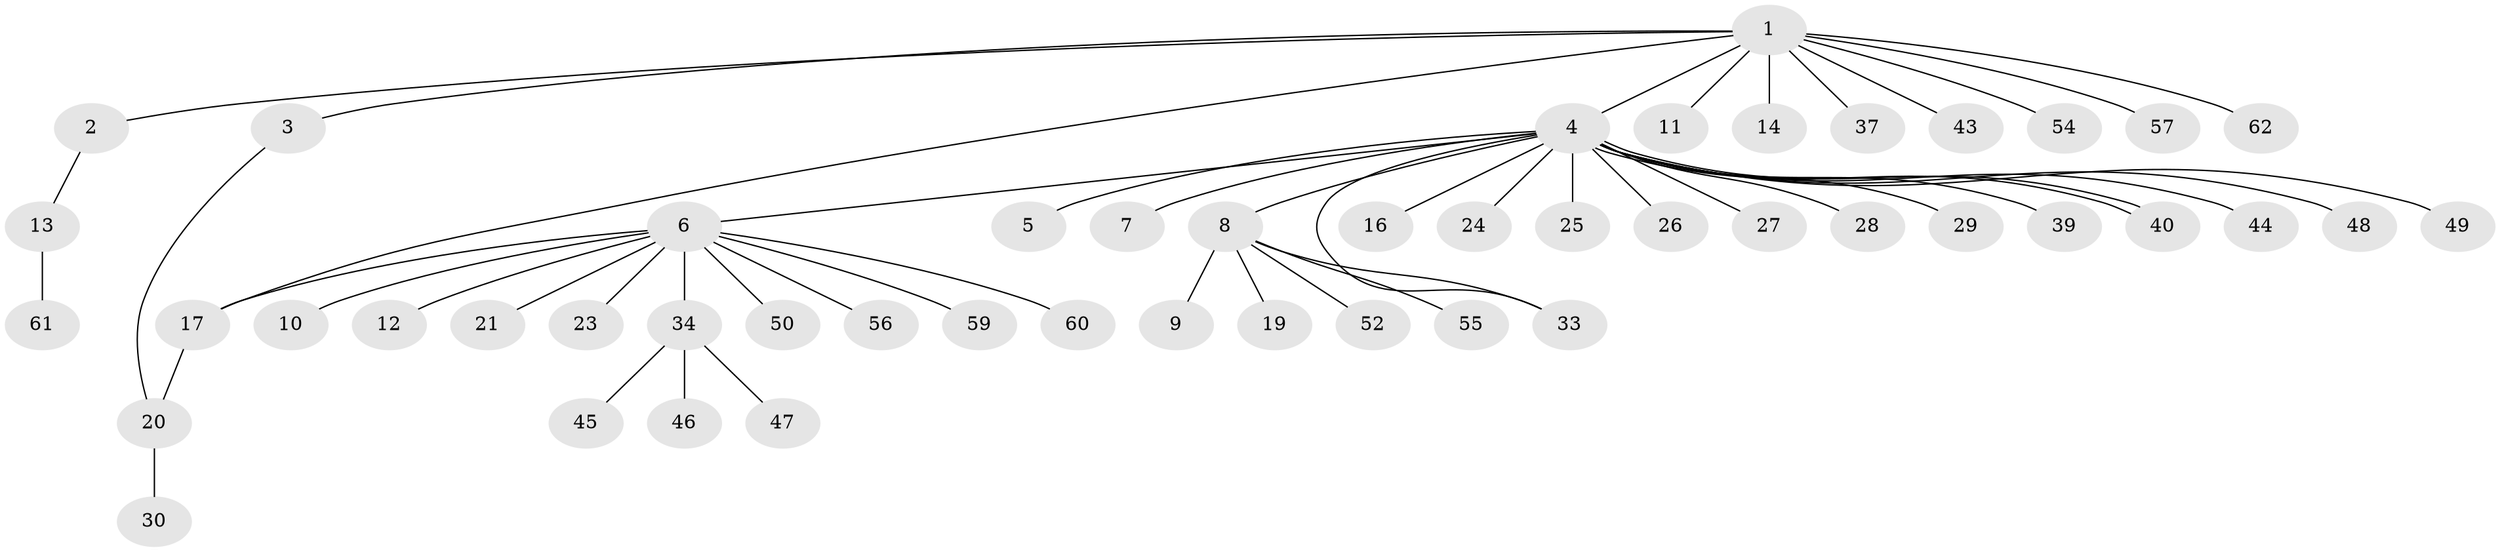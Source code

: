 // original degree distribution, {11: 0.03225806451612903, 3: 0.06451612903225806, 2: 0.12903225806451613, 20: 0.016129032258064516, 1: 0.7096774193548387, 7: 0.016129032258064516, 4: 0.016129032258064516, 5: 0.016129032258064516}
// Generated by graph-tools (version 1.1) at 2025/41/03/06/25 10:41:50]
// undirected, 49 vertices, 52 edges
graph export_dot {
graph [start="1"]
  node [color=gray90,style=filled];
  1 [super="+38"];
  2 [super="+36"];
  3 [super="+58"];
  4 [super="+15"];
  5 [super="+22"];
  6 [super="+18"];
  7;
  8 [super="+42"];
  9;
  10;
  11;
  12;
  13 [super="+51"];
  14;
  16;
  17 [super="+31"];
  19;
  20 [super="+53"];
  21;
  23;
  24;
  25 [super="+32"];
  26;
  27;
  28;
  29;
  30;
  33 [super="+35"];
  34 [super="+41"];
  37;
  39;
  40;
  43;
  44;
  45;
  46;
  47;
  48;
  49;
  50;
  52;
  54;
  55;
  56;
  57;
  59;
  60;
  61;
  62;
  1 -- 2;
  1 -- 3;
  1 -- 4;
  1 -- 11;
  1 -- 14;
  1 -- 17;
  1 -- 37;
  1 -- 43;
  1 -- 57;
  1 -- 62;
  1 -- 54;
  2 -- 13;
  3 -- 20;
  4 -- 5;
  4 -- 6;
  4 -- 7;
  4 -- 8;
  4 -- 16;
  4 -- 24;
  4 -- 25;
  4 -- 26;
  4 -- 27;
  4 -- 28;
  4 -- 29;
  4 -- 33;
  4 -- 39;
  4 -- 40;
  4 -- 40;
  4 -- 44;
  4 -- 48;
  4 -- 49;
  6 -- 10;
  6 -- 12;
  6 -- 21;
  6 -- 23;
  6 -- 34;
  6 -- 50;
  6 -- 56;
  6 -- 60;
  6 -- 59;
  6 -- 17;
  8 -- 9;
  8 -- 19;
  8 -- 33;
  8 -- 52;
  8 -- 55;
  13 -- 61;
  17 -- 20;
  20 -- 30;
  34 -- 45;
  34 -- 46;
  34 -- 47;
}
